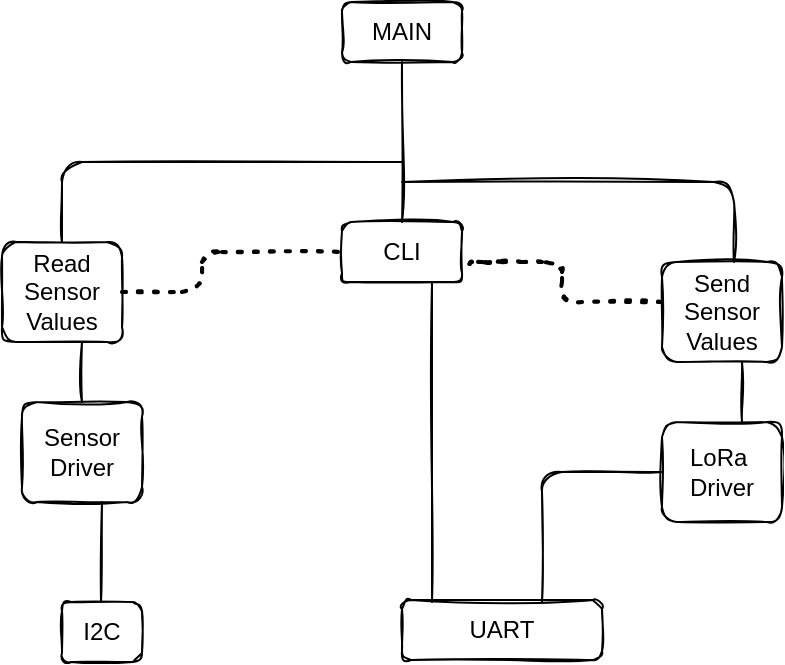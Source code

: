 <mxfile version="17.2.4" type="device"><diagram id="qsp0ms_M0v-l4mwu6VKH" name="Page-1"><mxGraphModel dx="1422" dy="873" grid="1" gridSize="10" guides="1" tooltips="1" connect="1" arrows="1" fold="1" page="1" pageScale="1" pageWidth="850" pageHeight="1100" math="0" shadow="0"><root><mxCell id="0"/><mxCell id="1" parent="0"/><mxCell id="C6NqI1tMQ833rnC4AoXW-1" value="MAIN" style="rounded=1;whiteSpace=wrap;html=1;sketch=1;" parent="1" vertex="1"><mxGeometry x="220" y="230" width="60" height="30" as="geometry"/></mxCell><mxCell id="C6NqI1tMQ833rnC4AoXW-2" value="CLI" style="rounded=1;whiteSpace=wrap;html=1;sketch=1;" parent="1" vertex="1"><mxGeometry x="220" y="340" width="60" height="30" as="geometry"/></mxCell><mxCell id="C6NqI1tMQ833rnC4AoXW-3" value="UART" style="rounded=1;whiteSpace=wrap;html=1;sketch=1;" parent="1" vertex="1"><mxGeometry x="250" y="529" width="100" height="30" as="geometry"/></mxCell><mxCell id="C6NqI1tMQ833rnC4AoXW-4" value="Read Sensor Values" style="rounded=1;whiteSpace=wrap;html=1;sketch=1;" parent="1" vertex="1"><mxGeometry x="50" y="350" width="60" height="50" as="geometry"/></mxCell><mxCell id="C6NqI1tMQ833rnC4AoXW-6" value="Send Sensor Values" style="rounded=1;whiteSpace=wrap;html=1;sketch=1;" parent="1" vertex="1"><mxGeometry x="380" y="360" width="60" height="50" as="geometry"/></mxCell><mxCell id="C6NqI1tMQ833rnC4AoXW-7" value="Sensor&lt;br&gt;Driver" style="rounded=1;whiteSpace=wrap;html=1;sketch=1;" parent="1" vertex="1"><mxGeometry x="60" y="430" width="60" height="50" as="geometry"/></mxCell><mxCell id="C6NqI1tMQ833rnC4AoXW-8" value="LoRa&amp;nbsp;&lt;br&gt;Driver" style="rounded=1;whiteSpace=wrap;html=1;sketch=1;" parent="1" vertex="1"><mxGeometry x="380" y="440" width="60" height="50" as="geometry"/></mxCell><mxCell id="C6NqI1tMQ833rnC4AoXW-9" value="I2C" style="rounded=1;whiteSpace=wrap;html=1;sketch=1;" parent="1" vertex="1"><mxGeometry x="80" y="530" width="40" height="30" as="geometry"/></mxCell><mxCell id="C6NqI1tMQ833rnC4AoXW-10" value="" style="endArrow=none;html=1;rounded=1;entryX=0.5;entryY=1;entryDx=0;entryDy=0;exitX=0.5;exitY=0;exitDx=0;exitDy=0;sketch=1;" parent="1" source="C6NqI1tMQ833rnC4AoXW-2" target="C6NqI1tMQ833rnC4AoXW-1" edge="1"><mxGeometry width="50" height="50" relative="1" as="geometry"><mxPoint x="250" y="350" as="sourcePoint"/><mxPoint x="249.5" y="280" as="targetPoint"/></mxGeometry></mxCell><mxCell id="C6NqI1tMQ833rnC4AoXW-13" value="" style="endArrow=none;html=1;rounded=1;exitX=0.5;exitY=0;exitDx=0;exitDy=0;sketch=1;" parent="1" source="C6NqI1tMQ833rnC4AoXW-4" edge="1"><mxGeometry width="50" height="50" relative="1" as="geometry"><mxPoint x="90" y="330" as="sourcePoint"/><mxPoint x="250" y="310" as="targetPoint"/><Array as="points"><mxPoint x="80" y="310"/></Array></mxGeometry></mxCell><mxCell id="C6NqI1tMQ833rnC4AoXW-14" value="" style="endArrow=none;html=1;rounded=1;exitX=0.5;exitY=0;exitDx=0;exitDy=0;sketch=1;" parent="1" edge="1"><mxGeometry width="50" height="50" relative="1" as="geometry"><mxPoint x="416" y="360" as="sourcePoint"/><mxPoint x="250" y="320" as="targetPoint"/><Array as="points"><mxPoint x="416" y="320"/></Array></mxGeometry></mxCell><mxCell id="C6NqI1tMQ833rnC4AoXW-15" value="" style="endArrow=none;dashed=1;html=1;dashPattern=1 3;strokeWidth=2;rounded=1;exitX=1;exitY=0.5;exitDx=0;exitDy=0;entryX=0;entryY=0.5;entryDx=0;entryDy=0;sketch=1;" parent="1" source="C6NqI1tMQ833rnC4AoXW-4" target="C6NqI1tMQ833rnC4AoXW-2" edge="1"><mxGeometry width="50" height="50" relative="1" as="geometry"><mxPoint x="170" y="410" as="sourcePoint"/><mxPoint x="150" y="330" as="targetPoint"/><Array as="points"><mxPoint x="150" y="375"/><mxPoint x="150" y="355"/></Array></mxGeometry></mxCell><mxCell id="C6NqI1tMQ833rnC4AoXW-16" value="" style="endArrow=none;dashed=1;html=1;dashPattern=1 3;strokeWidth=2;rounded=1;exitX=1;exitY=0.5;exitDx=0;exitDy=0;sketch=1;" parent="1" edge="1"><mxGeometry width="50" height="50" relative="1" as="geometry"><mxPoint x="380" y="380" as="sourcePoint"/><mxPoint x="300" y="360" as="targetPoint"/><Array as="points"><mxPoint x="330" y="380"/><mxPoint x="330" y="360"/><mxPoint x="300" y="360"/><mxPoint x="280" y="360"/></Array></mxGeometry></mxCell><mxCell id="C6NqI1tMQ833rnC4AoXW-17" value="" style="endArrow=none;html=1;rounded=1;entryX=0.75;entryY=1;entryDx=0;entryDy=0;sketch=1;" parent="1" target="C6NqI1tMQ833rnC4AoXW-2" edge="1"><mxGeometry width="50" height="50" relative="1" as="geometry"><mxPoint x="265" y="530" as="sourcePoint"/><mxPoint x="270" y="440" as="targetPoint"/></mxGeometry></mxCell><mxCell id="C6NqI1tMQ833rnC4AoXW-18" value="" style="endArrow=none;html=1;rounded=1;sketch=1;" parent="1" edge="1"><mxGeometry width="50" height="50" relative="1" as="geometry"><mxPoint x="99.5" y="530" as="sourcePoint"/><mxPoint x="100" y="480" as="targetPoint"/></mxGeometry></mxCell><mxCell id="C6NqI1tMQ833rnC4AoXW-19" value="" style="endArrow=none;html=1;rounded=1;sketch=1;" parent="1" edge="1"><mxGeometry width="50" height="50" relative="1" as="geometry"><mxPoint x="420" y="440" as="sourcePoint"/><mxPoint x="420" y="410" as="targetPoint"/></mxGeometry></mxCell><mxCell id="C6NqI1tMQ833rnC4AoXW-20" value="" style="endArrow=none;html=1;rounded=1;exitX=0.5;exitY=0;exitDx=0;exitDy=0;sketch=1;" parent="1" source="C6NqI1tMQ833rnC4AoXW-7" edge="1"><mxGeometry width="50" height="50" relative="1" as="geometry"><mxPoint x="89.5" y="440" as="sourcePoint"/><mxPoint x="90" y="400" as="targetPoint"/></mxGeometry></mxCell><mxCell id="C6NqI1tMQ833rnC4AoXW-21" value="" style="endArrow=none;html=1;rounded=1;entryX=0;entryY=0.5;entryDx=0;entryDy=0;sketch=1;" parent="1" target="C6NqI1tMQ833rnC4AoXW-8" edge="1"><mxGeometry width="50" height="50" relative="1" as="geometry"><mxPoint x="320" y="530" as="sourcePoint"/><mxPoint x="380" y="449" as="targetPoint"/><Array as="points"><mxPoint x="320" y="465"/></Array></mxGeometry></mxCell></root></mxGraphModel></diagram></mxfile>
